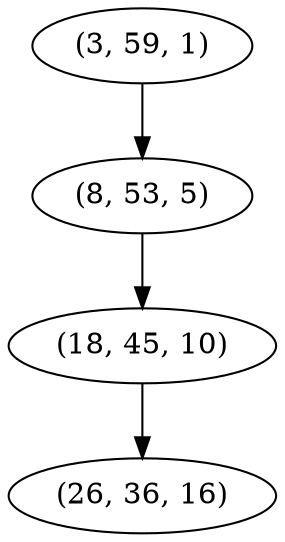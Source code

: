 digraph tree {
    "(3, 59, 1)";
    "(8, 53, 5)";
    "(18, 45, 10)";
    "(26, 36, 16)";
    "(3, 59, 1)" -> "(8, 53, 5)";
    "(8, 53, 5)" -> "(18, 45, 10)";
    "(18, 45, 10)" -> "(26, 36, 16)";
}
